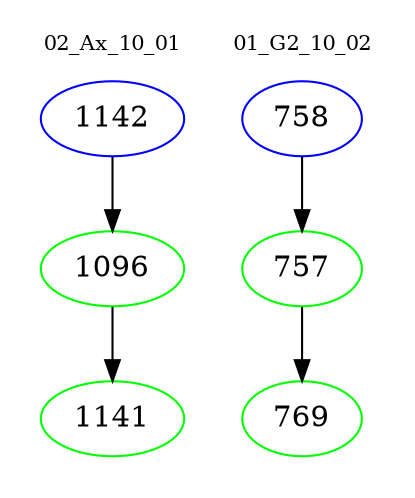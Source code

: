 digraph{
subgraph cluster_0 {
color = white
label = "02_Ax_10_01";
fontsize=10;
T0_1142 [label="1142", color="blue"]
T0_1142 -> T0_1096 [color="black"]
T0_1096 [label="1096", color="green"]
T0_1096 -> T0_1141 [color="black"]
T0_1141 [label="1141", color="green"]
}
subgraph cluster_1 {
color = white
label = "01_G2_10_02";
fontsize=10;
T1_758 [label="758", color="blue"]
T1_758 -> T1_757 [color="black"]
T1_757 [label="757", color="green"]
T1_757 -> T1_769 [color="black"]
T1_769 [label="769", color="green"]
}
}
